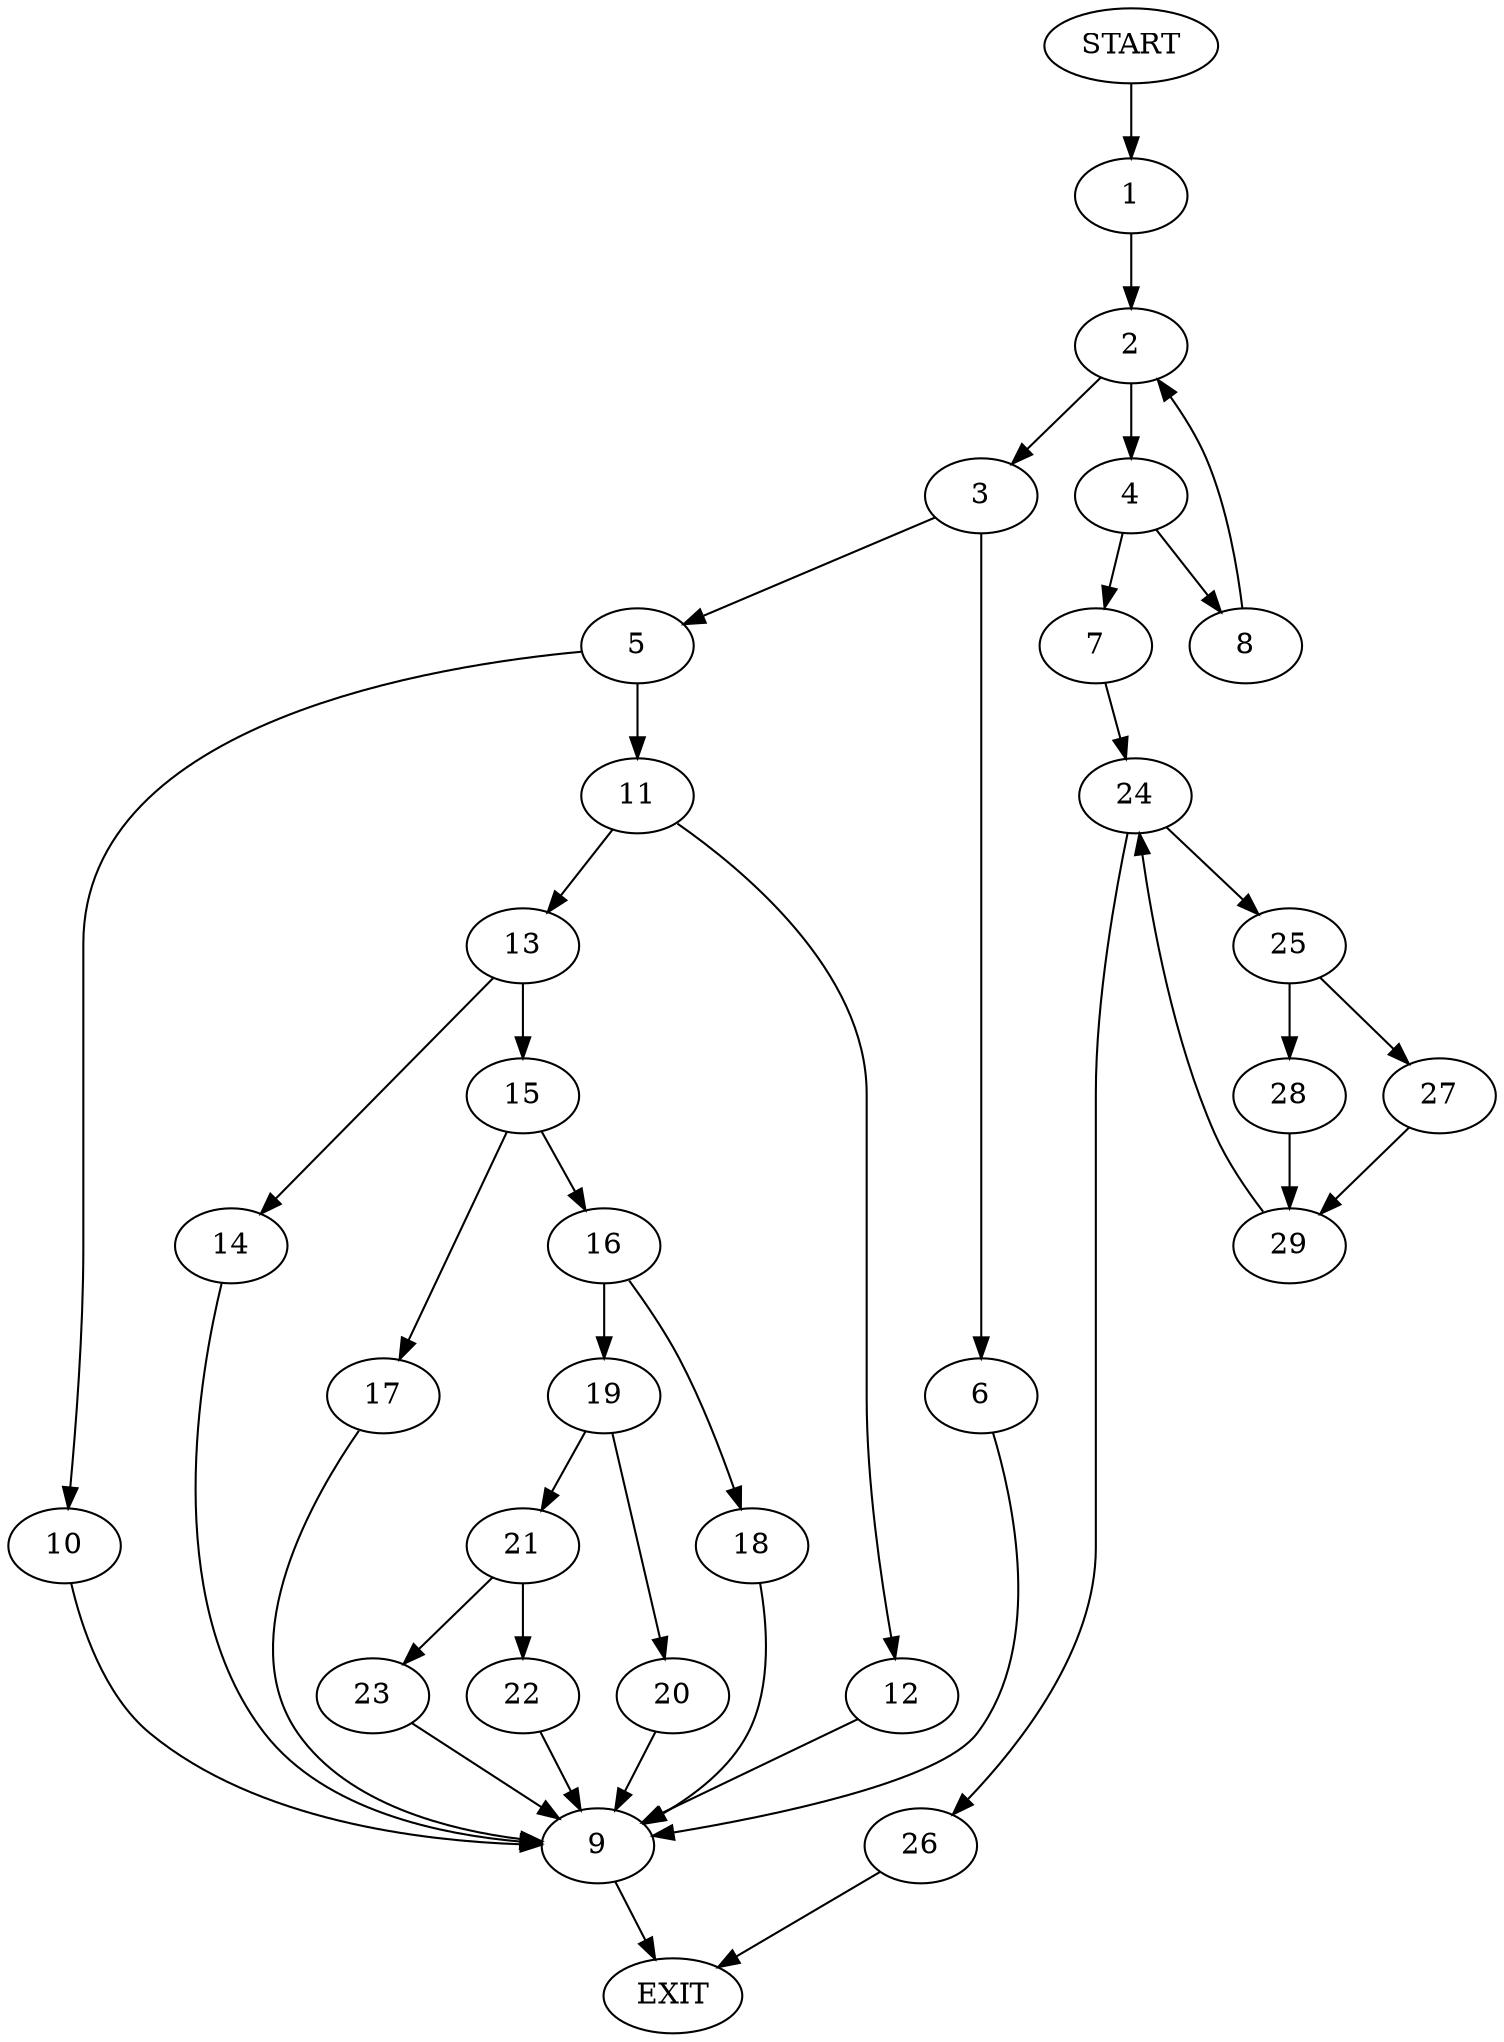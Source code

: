digraph {
0 [label="START"]
30 [label="EXIT"]
0 -> 1
1 -> 2
2 -> 3
2 -> 4
3 -> 5
3 -> 6
4 -> 7
4 -> 8
6 -> 9
5 -> 10
5 -> 11
9 -> 30
10 -> 9
11 -> 12
11 -> 13
12 -> 9
13 -> 14
13 -> 15
15 -> 16
15 -> 17
14 -> 9
16 -> 18
16 -> 19
17 -> 9
18 -> 9
19 -> 20
19 -> 21
20 -> 9
21 -> 22
21 -> 23
22 -> 9
23 -> 9
8 -> 2
7 -> 24
24 -> 25
24 -> 26
25 -> 27
25 -> 28
26 -> 30
28 -> 29
27 -> 29
29 -> 24
}
